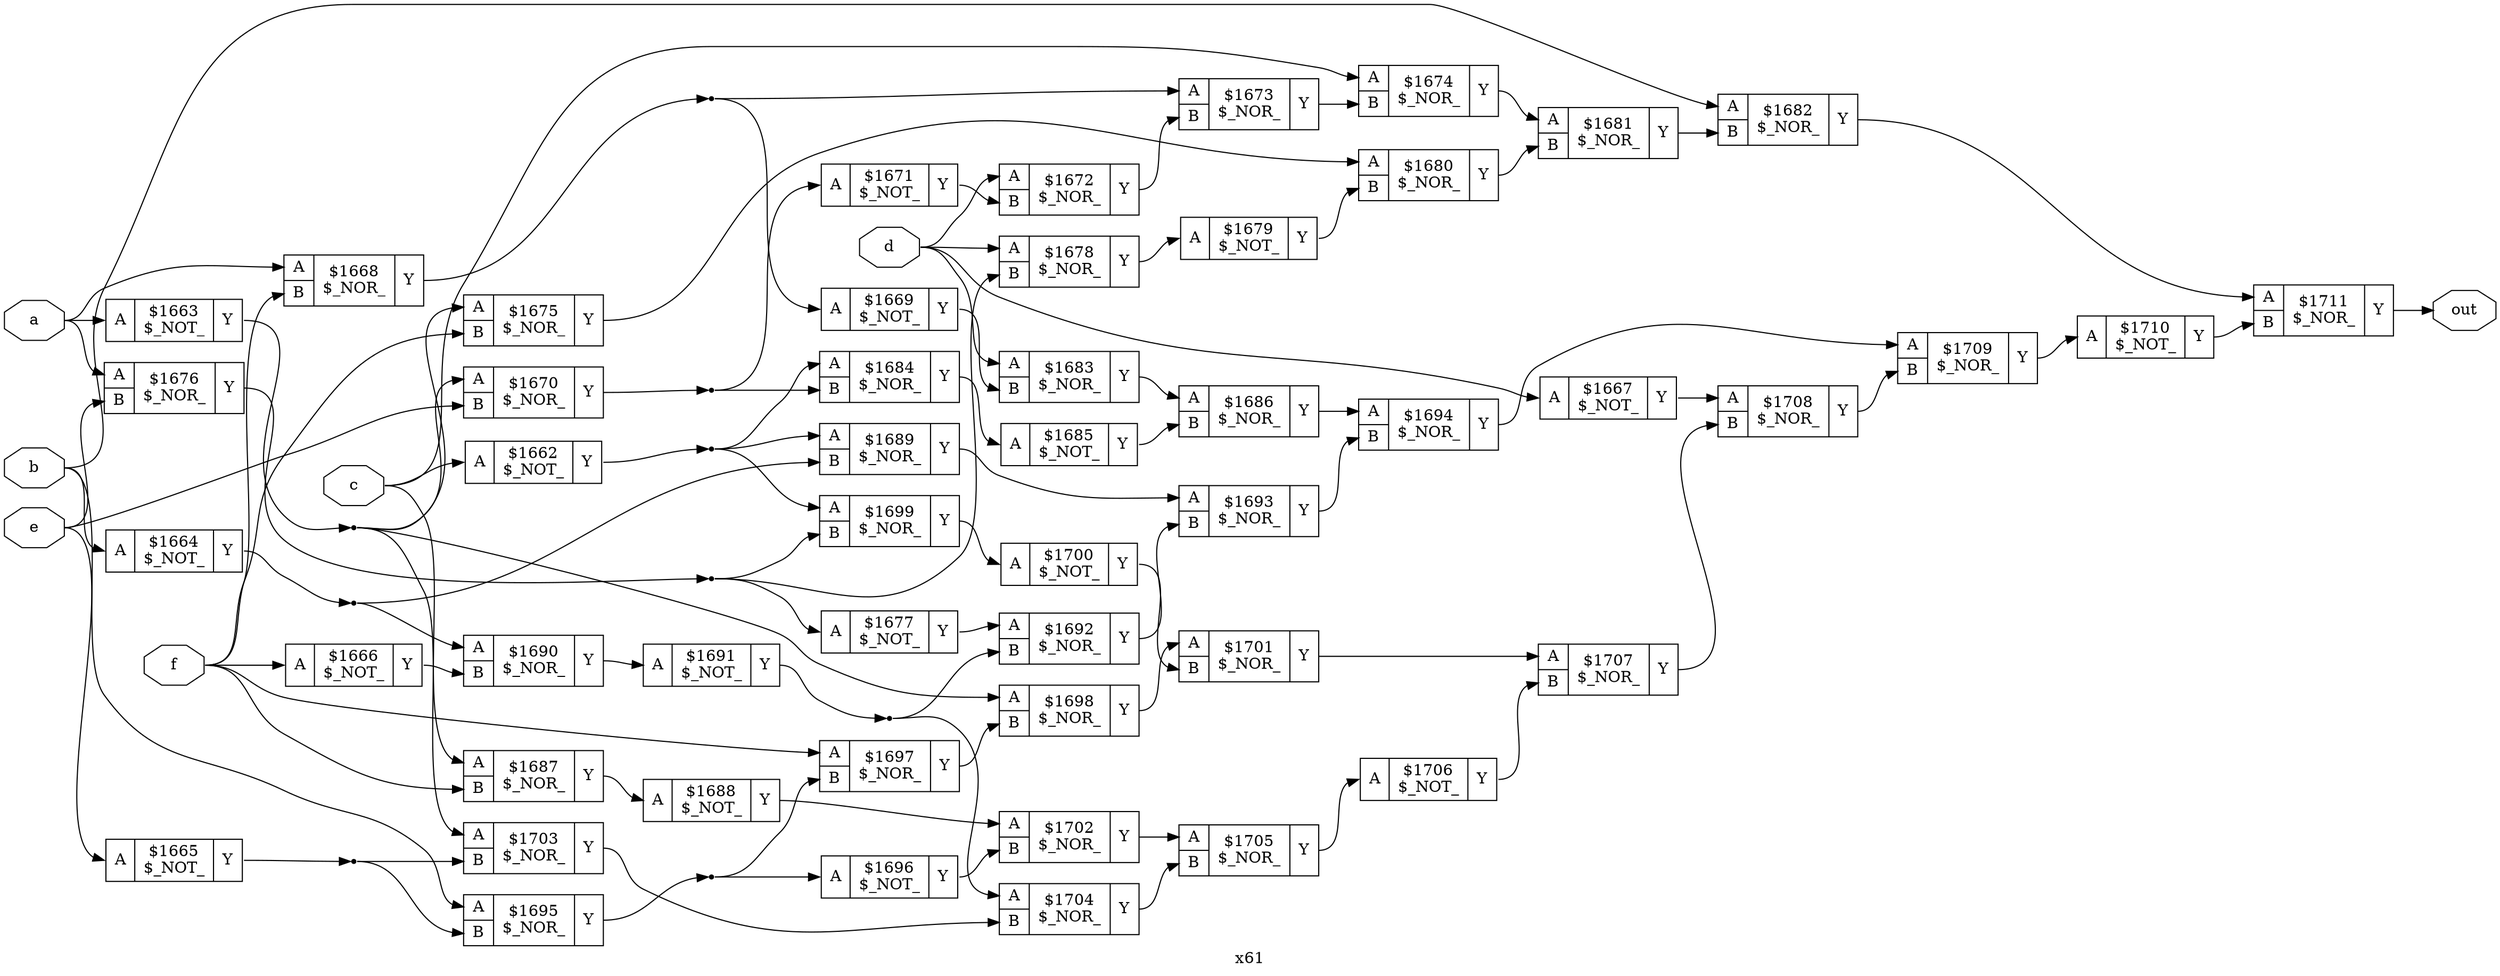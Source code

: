 digraph "x61" {
label="x61";
rankdir="LR";
remincross=true;
n50 [ shape=octagon, label="a", color="black", fontcolor="black" ];
n51 [ shape=octagon, label="b", color="black", fontcolor="black" ];
n52 [ shape=octagon, label="c", color="black", fontcolor="black" ];
n53 [ shape=octagon, label="d", color="black", fontcolor="black" ];
n54 [ shape=octagon, label="e", color="black", fontcolor="black" ];
n55 [ shape=octagon, label="f", color="black", fontcolor="black" ];
n56 [ shape=octagon, label="out", color="black", fontcolor="black" ];
c59 [ shape=record, label="{{<p57> A}|$1662\n$_NOT_|{<p58> Y}}" ];
c60 [ shape=record, label="{{<p57> A}|$1663\n$_NOT_|{<p58> Y}}" ];
c61 [ shape=record, label="{{<p57> A}|$1664\n$_NOT_|{<p58> Y}}" ];
c62 [ shape=record, label="{{<p57> A}|$1665\n$_NOT_|{<p58> Y}}" ];
c63 [ shape=record, label="{{<p57> A}|$1666\n$_NOT_|{<p58> Y}}" ];
c64 [ shape=record, label="{{<p57> A}|$1667\n$_NOT_|{<p58> Y}}" ];
c66 [ shape=record, label="{{<p57> A|<p65> B}|$1668\n$_NOR_|{<p58> Y}}" ];
c67 [ shape=record, label="{{<p57> A}|$1669\n$_NOT_|{<p58> Y}}" ];
c68 [ shape=record, label="{{<p57> A|<p65> B}|$1670\n$_NOR_|{<p58> Y}}" ];
c69 [ shape=record, label="{{<p57> A}|$1671\n$_NOT_|{<p58> Y}}" ];
c70 [ shape=record, label="{{<p57> A|<p65> B}|$1672\n$_NOR_|{<p58> Y}}" ];
c71 [ shape=record, label="{{<p57> A|<p65> B}|$1673\n$_NOR_|{<p58> Y}}" ];
c72 [ shape=record, label="{{<p57> A|<p65> B}|$1674\n$_NOR_|{<p58> Y}}" ];
c73 [ shape=record, label="{{<p57> A|<p65> B}|$1675\n$_NOR_|{<p58> Y}}" ];
c74 [ shape=record, label="{{<p57> A|<p65> B}|$1676\n$_NOR_|{<p58> Y}}" ];
c75 [ shape=record, label="{{<p57> A}|$1677\n$_NOT_|{<p58> Y}}" ];
c76 [ shape=record, label="{{<p57> A|<p65> B}|$1678\n$_NOR_|{<p58> Y}}" ];
c77 [ shape=record, label="{{<p57> A}|$1679\n$_NOT_|{<p58> Y}}" ];
c78 [ shape=record, label="{{<p57> A|<p65> B}|$1680\n$_NOR_|{<p58> Y}}" ];
c79 [ shape=record, label="{{<p57> A|<p65> B}|$1681\n$_NOR_|{<p58> Y}}" ];
c80 [ shape=record, label="{{<p57> A|<p65> B}|$1682\n$_NOR_|{<p58> Y}}" ];
c81 [ shape=record, label="{{<p57> A|<p65> B}|$1683\n$_NOR_|{<p58> Y}}" ];
c82 [ shape=record, label="{{<p57> A|<p65> B}|$1684\n$_NOR_|{<p58> Y}}" ];
c83 [ shape=record, label="{{<p57> A}|$1685\n$_NOT_|{<p58> Y}}" ];
c84 [ shape=record, label="{{<p57> A|<p65> B}|$1686\n$_NOR_|{<p58> Y}}" ];
c85 [ shape=record, label="{{<p57> A|<p65> B}|$1687\n$_NOR_|{<p58> Y}}" ];
c86 [ shape=record, label="{{<p57> A}|$1688\n$_NOT_|{<p58> Y}}" ];
c87 [ shape=record, label="{{<p57> A|<p65> B}|$1689\n$_NOR_|{<p58> Y}}" ];
c88 [ shape=record, label="{{<p57> A|<p65> B}|$1690\n$_NOR_|{<p58> Y}}" ];
c89 [ shape=record, label="{{<p57> A}|$1691\n$_NOT_|{<p58> Y}}" ];
c90 [ shape=record, label="{{<p57> A|<p65> B}|$1692\n$_NOR_|{<p58> Y}}" ];
c91 [ shape=record, label="{{<p57> A|<p65> B}|$1693\n$_NOR_|{<p58> Y}}" ];
c92 [ shape=record, label="{{<p57> A|<p65> B}|$1694\n$_NOR_|{<p58> Y}}" ];
c93 [ shape=record, label="{{<p57> A|<p65> B}|$1695\n$_NOR_|{<p58> Y}}" ];
c94 [ shape=record, label="{{<p57> A}|$1696\n$_NOT_|{<p58> Y}}" ];
c95 [ shape=record, label="{{<p57> A|<p65> B}|$1697\n$_NOR_|{<p58> Y}}" ];
c96 [ shape=record, label="{{<p57> A|<p65> B}|$1698\n$_NOR_|{<p58> Y}}" ];
c97 [ shape=record, label="{{<p57> A|<p65> B}|$1699\n$_NOR_|{<p58> Y}}" ];
c98 [ shape=record, label="{{<p57> A}|$1700\n$_NOT_|{<p58> Y}}" ];
c99 [ shape=record, label="{{<p57> A|<p65> B}|$1701\n$_NOR_|{<p58> Y}}" ];
c100 [ shape=record, label="{{<p57> A|<p65> B}|$1702\n$_NOR_|{<p58> Y}}" ];
c101 [ shape=record, label="{{<p57> A|<p65> B}|$1703\n$_NOR_|{<p58> Y}}" ];
c102 [ shape=record, label="{{<p57> A|<p65> B}|$1704\n$_NOR_|{<p58> Y}}" ];
c103 [ shape=record, label="{{<p57> A|<p65> B}|$1705\n$_NOR_|{<p58> Y}}" ];
c104 [ shape=record, label="{{<p57> A}|$1706\n$_NOT_|{<p58> Y}}" ];
c105 [ shape=record, label="{{<p57> A|<p65> B}|$1707\n$_NOR_|{<p58> Y}}" ];
c106 [ shape=record, label="{{<p57> A|<p65> B}|$1708\n$_NOR_|{<p58> Y}}" ];
c107 [ shape=record, label="{{<p57> A|<p65> B}|$1709\n$_NOR_|{<p58> Y}}" ];
c108 [ shape=record, label="{{<p57> A}|$1710\n$_NOT_|{<p58> Y}}" ];
c109 [ shape=record, label="{{<p57> A|<p65> B}|$1711\n$_NOR_|{<p58> Y}}" ];
n1 [ shape=point ];
c61:p58:e -> n1:w [color="black", label=""];
n1:e -> c87:p65:w [color="black", label=""];
n1:e -> c88:p57:w [color="black", label=""];
c71:p58:e -> c72:p65:w [color="black", label=""];
c72:p58:e -> c79:p57:w [color="black", label=""];
c73:p58:e -> c78:p57:w [color="black", label=""];
n13 [ shape=point ];
c74:p58:e -> n13:w [color="black", label=""];
n13:e -> c75:p57:w [color="black", label=""];
n13:e -> c76:p65:w [color="black", label=""];
n13:e -> c97:p65:w [color="black", label=""];
c75:p58:e -> c90:p57:w [color="black", label=""];
c76:p58:e -> c77:p57:w [color="black", label=""];
c77:p58:e -> c78:p65:w [color="black", label=""];
c78:p58:e -> c79:p65:w [color="black", label=""];
c79:p58:e -> c80:p65:w [color="black", label=""];
c80:p58:e -> c109:p57:w [color="black", label=""];
n2 [ shape=point ];
c62:p58:e -> n2:w [color="black", label=""];
n2:e -> c101:p65:w [color="black", label=""];
n2:e -> c93:p65:w [color="black", label=""];
c81:p58:e -> c84:p57:w [color="black", label=""];
c82:p58:e -> c83:p57:w [color="black", label=""];
c83:p58:e -> c84:p65:w [color="black", label=""];
c84:p58:e -> c92:p57:w [color="black", label=""];
c85:p58:e -> c86:p57:w [color="black", label=""];
c86:p58:e -> c100:p57:w [color="black", label=""];
c87:p58:e -> c91:p57:w [color="black", label=""];
c88:p58:e -> c89:p57:w [color="black", label=""];
n28 [ shape=point ];
c89:p58:e -> n28:w [color="black", label=""];
n28:e -> c102:p57:w [color="black", label=""];
n28:e -> c90:p65:w [color="black", label=""];
c90:p58:e -> c91:p65:w [color="black", label=""];
c63:p58:e -> c88:p65:w [color="black", label=""];
c91:p58:e -> c92:p65:w [color="black", label=""];
c92:p58:e -> c107:p57:w [color="black", label=""];
n32 [ shape=point ];
c93:p58:e -> n32:w [color="black", label=""];
n32:e -> c94:p57:w [color="black", label=""];
n32:e -> c95:p65:w [color="black", label=""];
c94:p58:e -> c100:p65:w [color="black", label=""];
c95:p58:e -> c96:p65:w [color="black", label=""];
c96:p58:e -> c99:p57:w [color="black", label=""];
c97:p58:e -> c98:p57:w [color="black", label=""];
c98:p58:e -> c99:p65:w [color="black", label=""];
c99:p58:e -> c105:p57:w [color="black", label=""];
c100:p58:e -> c103:p57:w [color="black", label=""];
c64:p58:e -> c106:p57:w [color="black", label=""];
c101:p58:e -> c102:p65:w [color="black", label=""];
c102:p58:e -> c103:p65:w [color="black", label=""];
c103:p58:e -> c104:p57:w [color="black", label=""];
c104:p58:e -> c105:p65:w [color="black", label=""];
c105:p58:e -> c106:p65:w [color="black", label=""];
c106:p58:e -> c107:p65:w [color="black", label=""];
c107:p58:e -> c108:p57:w [color="black", label=""];
c108:p58:e -> c109:p65:w [color="black", label=""];
n48 [ shape=point ];
c59:p58:e -> n48:w [color="black", label=""];
n48:e -> c82:p57:w [color="black", label=""];
n48:e -> c87:p57:w [color="black", label=""];
n48:e -> c97:p57:w [color="black", label=""];
n49 [ shape=point ];
c60:p58:e -> n49:w [color="black", label=""];
n49:e -> c101:p57:w [color="black", label=""];
n49:e -> c68:p57:w [color="black", label=""];
n49:e -> c73:p57:w [color="black", label=""];
n49:e -> c96:p57:w [color="black", label=""];
n5 [ shape=point ];
c66:p58:e -> n5:w [color="black", label=""];
n5:e -> c67:p57:w [color="black", label=""];
n5:e -> c71:p57:w [color="black", label=""];
n50:e -> c60:p57:w [color="black", label=""];
n50:e -> c66:p57:w [color="black", label=""];
n50:e -> c74:p57:w [color="black", label=""];
n51:e -> c61:p57:w [color="black", label=""];
n51:e -> c80:p57:w [color="black", label=""];
n51:e -> c93:p57:w [color="black", label=""];
n52:e -> c59:p57:w [color="black", label=""];
n52:e -> c72:p57:w [color="black", label=""];
n52:e -> c85:p57:w [color="black", label=""];
n53:e -> c64:p57:w [color="black", label=""];
n53:e -> c70:p57:w [color="black", label=""];
n53:e -> c76:p57:w [color="black", label=""];
n53:e -> c81:p57:w [color="black", label=""];
n54:e -> c62:p57:w [color="black", label=""];
n54:e -> c68:p65:w [color="black", label=""];
n54:e -> c74:p65:w [color="black", label=""];
n55:e -> c63:p57:w [color="black", label=""];
n55:e -> c66:p65:w [color="black", label=""];
n55:e -> c73:p65:w [color="black", label=""];
n55:e -> c85:p65:w [color="black", label=""];
n55:e -> c95:p57:w [color="black", label=""];
c109:p58:e -> n56:w [color="black", label=""];
c67:p58:e -> c81:p65:w [color="black", label=""];
n7 [ shape=point ];
c68:p58:e -> n7:w [color="black", label=""];
n7:e -> c69:p57:w [color="black", label=""];
n7:e -> c82:p65:w [color="black", label=""];
c69:p58:e -> c70:p65:w [color="black", label=""];
c70:p58:e -> c71:p65:w [color="black", label=""];
}
